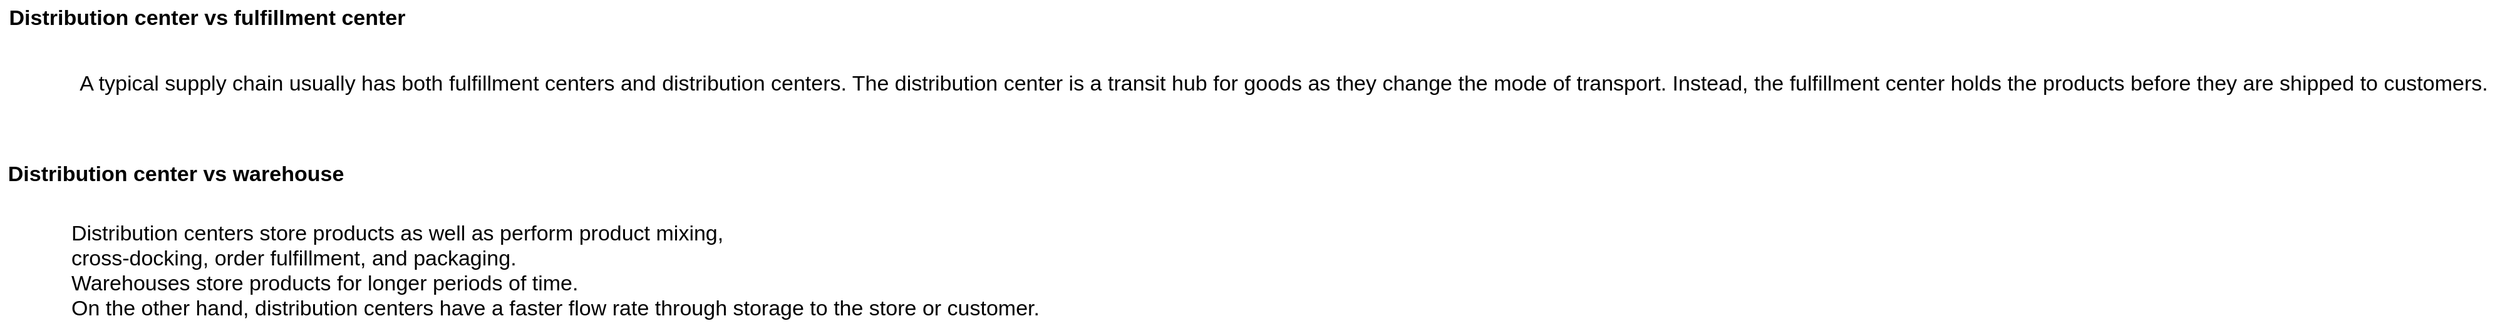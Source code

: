 <mxfile version="22.0.2" type="device" pages="7">
  <diagram id="OPA-bchj1YfF6RYFjutc" name="Concepts">
    <mxGraphModel dx="1585" dy="571" grid="1" gridSize="10" guides="1" tooltips="1" connect="1" arrows="1" fold="1" page="1" pageScale="1" pageWidth="827" pageHeight="1169" math="0" shadow="0">
      <root>
        <mxCell id="0" />
        <mxCell id="1" parent="0" />
        <mxCell id="H_BW4GDWvCczrrmpcXVL-3" value="A typical supply chain usually has both fulfillment centers and distribution centers. The distribution center is a transit hub for goods as they change the mode of transport. Instead, the fulfillment center holds the products before they are shipped to customers." style="text;align=center;verticalAlign=middle;resizable=0;points=[];autosize=1;strokeColor=none;fillColor=none;fontSize=17;" parent="1" vertex="1">
          <mxGeometry x="-580" y="180" width="1940" height="30" as="geometry" />
        </mxCell>
        <mxCell id="H_BW4GDWvCczrrmpcXVL-4" value="Distribution center vs fulfillment center" style="text;html=1;align=center;verticalAlign=middle;resizable=0;points=[];autosize=1;strokeColor=none;fillColor=none;fontColor=#000000;fontStyle=1;fontSize=17;" parent="1" vertex="1">
          <mxGeometry x="-635" y="130" width="330" height="30" as="geometry" />
        </mxCell>
        <mxCell id="H_BW4GDWvCczrrmpcXVL-5" value="Distribution center vs warehouse" style="text;html=1;align=center;verticalAlign=middle;resizable=0;points=[];autosize=1;strokeColor=none;fillColor=none;fontSize=17;fontColor=#000000;fontStyle=1" parent="1" vertex="1">
          <mxGeometry x="-635" y="255" width="280" height="30" as="geometry" />
        </mxCell>
        <mxCell id="H_BW4GDWvCczrrmpcXVL-6" value="Distribution centers store products as well as perform product mixing, &#xa;cross-docking, order fulfillment, and packaging. &#xa;Warehouses store products for longer periods of time. &#xa;On the other hand, distribution centers have a faster flow rate through storage to the store or customer." style="text;align=left;verticalAlign=middle;resizable=0;points=[];autosize=1;strokeColor=none;fillColor=none;fontSize=17;fontColor=#000000;" parent="1" vertex="1">
          <mxGeometry x="-580" y="300" width="790" height="90" as="geometry" />
        </mxCell>
      </root>
    </mxGraphModel>
  </diagram>
  <diagram id="5VOCsd1aI4hgwUPi_Cgb" name="Servicibility-Area">
    <mxGraphModel dx="758" dy="571" grid="1" gridSize="10" guides="1" tooltips="1" connect="1" arrows="1" fold="1" page="1" pageScale="1" pageWidth="827" pageHeight="1169" math="0" shadow="0">
      <root>
        <mxCell id="0" />
        <mxCell id="1" parent="0" />
        <mxCell id="vRa2cGV-Zu9djWC0WQWf-1" value="Order-Generating-Location" style="text;html=1;align=center;verticalAlign=middle;resizable=0;points=[];autosize=1;strokeColor=none;fillColor=none;fontSize=17;fontColor=#000000;" parent="1" vertex="1">
          <mxGeometry x="30" y="50" width="220" height="30" as="geometry" />
        </mxCell>
        <mxCell id="vRa2cGV-Zu9djWC0WQWf-2" value="Address -&amp;gt; Latitude,Longitude, Pincode,&amp;nbsp;&amp;nbsp;" style="text;html=1;align=left;verticalAlign=middle;resizable=0;points=[];autosize=1;strokeColor=none;fillColor=none;fontSize=17;fontColor=#000000;" parent="1" vertex="1">
          <mxGeometry x="55" y="95" width="330" height="30" as="geometry" />
        </mxCell>
        <mxCell id="vRa2cGV-Zu9djWC0WQWf-3" value="Available Delivery Modes." style="text;html=1;align=left;verticalAlign=middle;resizable=0;points=[];autosize=1;strokeColor=none;fillColor=none;fontSize=17;fontColor=#000000;" parent="1" vertex="1">
          <mxGeometry x="55" y="135" width="210" height="30" as="geometry" />
        </mxCell>
        <mxCell id="vRa2cGV-Zu9djWC0WQWf-4" value="Available Inventory for SKU." style="text;html=1;align=left;verticalAlign=middle;resizable=0;points=[];autosize=1;strokeColor=none;fillColor=none;fontSize=17;fontColor=#000000;" parent="1" vertex="1">
          <mxGeometry x="55" y="165" width="230" height="30" as="geometry" />
        </mxCell>
        <mxCell id="vRa2cGV-Zu9djWC0WQWf-5" value="Just in time ordering for SKU" style="text;html=1;align=left;verticalAlign=middle;resizable=0;points=[];autosize=1;strokeColor=none;fillColor=none;fontSize=17;fontColor=#000000;" parent="1" vertex="1">
          <mxGeometry x="55" y="200" width="230" height="30" as="geometry" />
        </mxCell>
        <mxCell id="vRa2cGV-Zu9djWC0WQWf-6" value="Expected delivery time for SKU" style="text;html=1;align=center;verticalAlign=middle;resizable=0;points=[];autosize=1;strokeColor=none;fillColor=none;fontSize=17;fontColor=#000000;" parent="1" vertex="1">
          <mxGeometry x="50" y="240" width="250" height="30" as="geometry" />
        </mxCell>
        <mxCell id="vRa2cGV-Zu9djWC0WQWf-7" value="Expected price + delivery charges for SKU" style="text;html=1;align=center;verticalAlign=middle;resizable=0;points=[];autosize=1;strokeColor=none;fillColor=none;fontSize=17;fontColor=#000000;" parent="1" vertex="1">
          <mxGeometry x="50" y="280" width="340" height="30" as="geometry" />
        </mxCell>
      </root>
    </mxGraphModel>
  </diagram>
  <diagram id="cjFC7RrRuom3GU038bt_" name="Vans">
    <mxGraphModel dx="758" dy="571" grid="1" gridSize="10" guides="1" tooltips="1" connect="1" arrows="1" fold="1" page="1" pageScale="1" pageWidth="827" pageHeight="1169" math="0" shadow="0">
      <root>
        <mxCell id="0" />
        <mxCell id="1" parent="0" />
        <mxCell id="sOPQxpD_wShXKgGTSx9P-1" value="Things to solve" style="text;html=1;align=center;verticalAlign=middle;resizable=0;points=[];autosize=1;strokeColor=none;fillColor=none;fontSize=17;fontColor=#000000;" parent="1" vertex="1">
          <mxGeometry x="25" y="45" width="130" height="30" as="geometry" />
        </mxCell>
        <mxCell id="sOPQxpD_wShXKgGTSx9P-3" value="Minimum number / Equally distributed" style="text;html=1;align=center;verticalAlign=middle;resizable=0;points=[];autosize=1;strokeColor=none;fillColor=none;fontSize=17;fontColor=#000000;" parent="1" vertex="1">
          <mxGeometry x="45" y="75" width="300" height="30" as="geometry" />
        </mxCell>
        <mxCell id="sOPQxpD_wShXKgGTSx9P-4" value="Minimum mileage&amp;nbsp;" style="text;html=1;align=center;verticalAlign=middle;resizable=0;points=[];autosize=1;strokeColor=none;fillColor=none;fontSize=17;fontColor=#000000;" parent="1" vertex="1">
          <mxGeometry x="45" y="105" width="150" height="30" as="geometry" />
        </mxCell>
        <mxCell id="ddTaAvkwjjwta9A-ikZ1-1" value="Features" style="text;html=1;align=center;verticalAlign=middle;resizable=0;points=[];autosize=1;strokeColor=none;fillColor=none;fontSize=17;fontColor=#000000;" parent="1" vertex="1">
          <mxGeometry x="30" y="260" width="80" height="30" as="geometry" />
        </mxCell>
        <mxCell id="ddTaAvkwjjwta9A-ikZ1-2" value="Van groupping" style="text;html=1;align=center;verticalAlign=middle;resizable=0;points=[];autosize=1;strokeColor=none;fillColor=none;fontSize=17;fontColor=#000000;" parent="1" vertex="1">
          <mxGeometry x="30" y="420" width="120" height="30" as="geometry" />
        </mxCell>
        <mxCell id="ddTaAvkwjjwta9A-ikZ1-3" value="Constraints" style="text;html=1;align=center;verticalAlign=middle;resizable=0;points=[];autosize=1;strokeColor=none;fillColor=none;fontSize=17;fontColor=#000000;" parent="1" vertex="1">
          <mxGeometry x="30" y="530" width="100" height="30" as="geometry" />
        </mxCell>
        <mxCell id="ddTaAvkwjjwta9A-ikZ1-5" value="Weight,Volume,temprature, size, gate type hazmat, order_count,&amp;nbsp; &amp;nbsp;" style="text;html=1;align=left;verticalAlign=middle;resizable=0;points=[];autosize=1;strokeColor=none;fillColor=none;fontSize=17;fontColor=#000000;" parent="1" vertex="1">
          <mxGeometry x="60" y="560" width="520" height="30" as="geometry" />
        </mxCell>
        <mxCell id="ddTaAvkwjjwta9A-ikZ1-6" value="Text" style="text;html=1;align=center;verticalAlign=middle;resizable=0;points=[];autosize=1;strokeColor=none;fillColor=none;fontSize=17;fontColor=#000000;" parent="1" vertex="1">
          <mxGeometry x="80" y="460" width="40" height="20" as="geometry" />
        </mxCell>
      </root>
    </mxGraphModel>
  </diagram>
  <diagram id="GEjJ8WPCbM0-2mKFNaot" name="DeliveryAssociates">
    <mxGraphModel dx="758" dy="571" grid="1" gridSize="10" guides="1" tooltips="1" connect="1" arrows="1" fold="1" page="1" pageScale="1" pageWidth="827" pageHeight="1169" math="0" shadow="0">
      <root>
        <mxCell id="0" />
        <mxCell id="1" parent="0" />
        <mxCell id="Wm2csYM7k5WjrhX1uwnV-1" value="Things to solve" style="text;html=1;align=center;verticalAlign=middle;resizable=0;points=[];autosize=1;strokeColor=none;fillColor=none;fontSize=17;fontColor=#000000;" parent="1" vertex="1">
          <mxGeometry x="35" y="45" width="130" height="30" as="geometry" />
        </mxCell>
        <mxCell id="Wm2csYM7k5WjrhX1uwnV-2" value="Rostering" style="text;html=1;align=center;verticalAlign=middle;resizable=0;points=[];autosize=1;strokeColor=none;fillColor=none;fontSize=17;fontColor=#000000;" parent="1" vertex="1">
          <mxGeometry x="90" y="85" width="90" height="30" as="geometry" />
        </mxCell>
        <mxCell id="Wm2csYM7k5WjrhX1uwnV-3" value="Utilisation , better payment&amp;nbsp;" style="text;html=1;align=center;verticalAlign=middle;resizable=0;points=[];autosize=1;strokeColor=none;fillColor=none;fontSize=17;fontColor=#000000;" parent="1" vertex="1">
          <mxGeometry x="90" y="115" width="220" height="30" as="geometry" />
        </mxCell>
      </root>
    </mxGraphModel>
  </diagram>
  <diagram id="lwZchMy0sQT2MpJ8cUNe" name="Control-Tower">
    <mxGraphModel dx="758" dy="571" grid="1" gridSize="10" guides="1" tooltips="1" connect="1" arrows="1" fold="1" page="1" pageScale="1" pageWidth="827" pageHeight="1169" math="0" shadow="0">
      <root>
        <mxCell id="0" />
        <mxCell id="1" parent="0" />
        <mxCell id="SB0UP3bab6F0tSzgMUAS-1" value="Van utilisations" style="text;html=1;align=center;verticalAlign=middle;resizable=0;points=[];autosize=1;strokeColor=none;fillColor=none;fontSize=17;fontColor=#000000;" parent="1" vertex="1">
          <mxGeometry x="65" y="55" width="130" height="30" as="geometry" />
        </mxCell>
        <mxCell id="SB0UP3bab6F0tSzgMUAS-2" value="Delivery associates utilisation" style="text;html=1;align=center;verticalAlign=middle;resizable=0;points=[];autosize=1;strokeColor=none;fillColor=none;fontSize=17;fontColor=#000000;" parent="1" vertex="1">
          <mxGeometry x="65" y="95" width="240" height="30" as="geometry" />
        </mxCell>
        <mxCell id="SB0UP3bab6F0tSzgMUAS-3" value="Control Tower" style="text;html=1;align=center;verticalAlign=middle;resizable=0;points=[];autosize=1;strokeColor=none;fillColor=none;fontSize=17;fontColor=#000000;" parent="1" vertex="1">
          <mxGeometry x="65" y="140" width="120" height="30" as="geometry" />
        </mxCell>
      </root>
    </mxGraphModel>
  </diagram>
  <diagram id="d8Vd5plbhgDAPGNWfhOd" name="Product">
    <mxGraphModel dx="758" dy="571" grid="1" gridSize="10" guides="1" tooltips="1" connect="1" arrows="1" fold="1" page="1" pageScale="1" pageWidth="827" pageHeight="1169" math="0" shadow="0">
      <root>
        <mxCell id="0" />
        <mxCell id="1" parent="0" />
        <mxCell id="C7t_P_xCs2XetDurIOFb-1" value="High Margin Product" style="text;html=1;align=center;verticalAlign=middle;resizable=0;points=[];autosize=1;strokeColor=none;fillColor=none;fontSize=17;fontColor=#000000;" parent="1" vertex="1">
          <mxGeometry x="55" y="55" width="170" height="30" as="geometry" />
        </mxCell>
        <mxCell id="C7t_P_xCs2XetDurIOFb-2" value="Highest selling Product" style="text;html=1;align=center;verticalAlign=middle;resizable=0;points=[];autosize=1;strokeColor=none;fillColor=none;fontSize=17;fontColor=#000000;" parent="1" vertex="1">
          <mxGeometry x="55" y="85" width="190" height="30" as="geometry" />
        </mxCell>
      </root>
    </mxGraphModel>
  </diagram>
  <diagram id="r3OLiVUtYwlytTFjYqNE" name="Replenishment ">
    <mxGraphModel dx="758" dy="571" grid="1" gridSize="10" guides="1" tooltips="1" connect="1" arrows="1" fold="1" page="1" pageScale="1" pageWidth="827" pageHeight="1169" math="0" shadow="0">
      <root>
        <mxCell id="0" />
        <mxCell id="1" parent="0" />
        <mxCell id="EOtIudhrHj7MW1UiucuO-1" value="Self learning replenishment system" style="text;html=1;align=center;verticalAlign=middle;resizable=0;points=[];autosize=1;strokeColor=none;fillColor=none;fontSize=17;fontColor=#000000;" parent="1" vertex="1">
          <mxGeometry x="30" y="60" width="280" height="30" as="geometry" />
        </mxCell>
      </root>
    </mxGraphModel>
  </diagram>
</mxfile>

